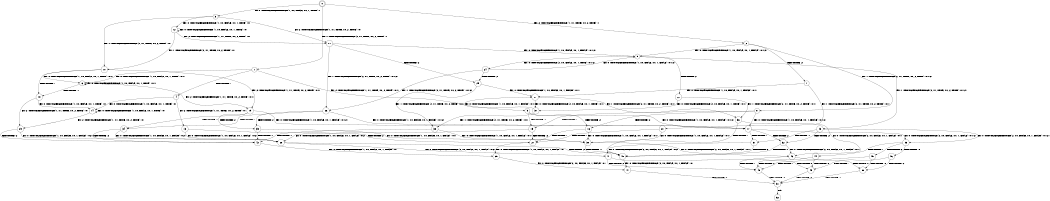 digraph BCG {
size = "7, 10.5";
center = TRUE;
node [shape = circle];
0 [peripheries = 2];
0 -> 1 [label = "EX !1 !ATOMIC_EXCH_BRANCH (2, +1, TRUE, +0, 2, TRUE) !::"];
0 -> 2 [label = "EX !2 !ATOMIC_EXCH_BRANCH (1, +1, TRUE, +0, 2, TRUE) !::"];
0 -> 3 [label = "EX !0 !ATOMIC_EXCH_BRANCH (1, +0, FALSE, +0, 1, TRUE) !::"];
1 -> 4 [label = "TERMINATE !1"];
1 -> 5 [label = "EX !2 !ATOMIC_EXCH_BRANCH (1, +1, TRUE, +0, 2, TRUE) !:0:1:"];
1 -> 6 [label = "EX !0 !ATOMIC_EXCH_BRANCH (1, +0, FALSE, +0, 1, TRUE) !:0:1:"];
2 -> 7 [label = "TERMINATE !2"];
2 -> 8 [label = "EX !1 !ATOMIC_EXCH_BRANCH (2, +1, TRUE, +0, 2, TRUE) !:0:1:2:"];
2 -> 9 [label = "EX !0 !ATOMIC_EXCH_BRANCH (1, +0, FALSE, +0, 1, FALSE) !:0:1:2:"];
3 -> 10 [label = "EX !1 !ATOMIC_EXCH_BRANCH (2, +1, TRUE, +0, 2, TRUE) !:0:"];
3 -> 11 [label = "EX !2 !ATOMIC_EXCH_BRANCH (1, +1, TRUE, +0, 2, TRUE) !:0:"];
3 -> 12 [label = "EX !0 !ATOMIC_EXCH_BRANCH (1, +0, FALSE, +0, 1, TRUE) !:0:"];
4 -> 13 [label = "EX !2 !ATOMIC_EXCH_BRANCH (1, +1, TRUE, +0, 2, TRUE) !:0:"];
4 -> 14 [label = "EX !0 !ATOMIC_EXCH_BRANCH (1, +0, FALSE, +0, 1, TRUE) !:0:"];
5 -> 15 [label = "TERMINATE !1"];
5 -> 16 [label = "TERMINATE !2"];
5 -> 17 [label = "EX !0 !ATOMIC_EXCH_BRANCH (1, +0, FALSE, +0, 1, FALSE) !:0:1:2:"];
6 -> 18 [label = "TERMINATE !1"];
6 -> 19 [label = "EX !2 !ATOMIC_EXCH_BRANCH (1, +1, TRUE, +0, 2, TRUE) !:0:1:"];
6 -> 6 [label = "EX !0 !ATOMIC_EXCH_BRANCH (1, +0, FALSE, +0, 1, TRUE) !:0:1:"];
7 -> 20 [label = "EX !1 !ATOMIC_EXCH_BRANCH (2, +1, TRUE, +0, 2, TRUE) !:0:1:"];
7 -> 21 [label = "EX !0 !ATOMIC_EXCH_BRANCH (1, +0, FALSE, +0, 1, FALSE) !:0:1:"];
8 -> 15 [label = "TERMINATE !1"];
8 -> 16 [label = "TERMINATE !2"];
8 -> 17 [label = "EX !0 !ATOMIC_EXCH_BRANCH (1, +0, FALSE, +0, 1, FALSE) !:0:1:2:"];
9 -> 22 [label = "TERMINATE !2"];
9 -> 23 [label = "EX !1 !ATOMIC_EXCH_BRANCH (2, +1, TRUE, +0, 2, TRUE) !:0:1:2:"];
9 -> 24 [label = "EX !0 !ATOMIC_EXCH_BRANCH (2, +0, FALSE, +0, 1, TRUE) !:0:1:2:"];
10 -> 18 [label = "TERMINATE !1"];
10 -> 19 [label = "EX !2 !ATOMIC_EXCH_BRANCH (1, +1, TRUE, +0, 2, TRUE) !:0:1:"];
10 -> 6 [label = "EX !0 !ATOMIC_EXCH_BRANCH (1, +0, FALSE, +0, 1, TRUE) !:0:1:"];
11 -> 25 [label = "TERMINATE !2"];
11 -> 26 [label = "EX !1 !ATOMIC_EXCH_BRANCH (2, +1, TRUE, +0, 2, TRUE) !:0:1:2:"];
11 -> 9 [label = "EX !0 !ATOMIC_EXCH_BRANCH (1, +0, FALSE, +0, 1, FALSE) !:0:1:2:"];
12 -> 10 [label = "EX !1 !ATOMIC_EXCH_BRANCH (2, +1, TRUE, +0, 2, TRUE) !:0:"];
12 -> 11 [label = "EX !2 !ATOMIC_EXCH_BRANCH (1, +1, TRUE, +0, 2, TRUE) !:0:"];
12 -> 12 [label = "EX !0 !ATOMIC_EXCH_BRANCH (1, +0, FALSE, +0, 1, TRUE) !:0:"];
13 -> 27 [label = "TERMINATE !2"];
13 -> 28 [label = "EX !0 !ATOMIC_EXCH_BRANCH (1, +0, FALSE, +0, 1, FALSE) !:0:2:"];
14 -> 29 [label = "EX !2 !ATOMIC_EXCH_BRANCH (1, +1, TRUE, +0, 2, TRUE) !:0:"];
14 -> 14 [label = "EX !0 !ATOMIC_EXCH_BRANCH (1, +0, FALSE, +0, 1, TRUE) !:0:"];
15 -> 27 [label = "TERMINATE !2"];
15 -> 28 [label = "EX !0 !ATOMIC_EXCH_BRANCH (1, +0, FALSE, +0, 1, FALSE) !:0:2:"];
16 -> 27 [label = "TERMINATE !1"];
16 -> 30 [label = "EX !0 !ATOMIC_EXCH_BRANCH (1, +0, FALSE, +0, 1, FALSE) !:0:1:"];
17 -> 31 [label = "TERMINATE !1"];
17 -> 32 [label = "TERMINATE !2"];
17 -> 33 [label = "EX !0 !ATOMIC_EXCH_BRANCH (2, +0, FALSE, +0, 1, FALSE) !:0:1:2:"];
18 -> 29 [label = "EX !2 !ATOMIC_EXCH_BRANCH (1, +1, TRUE, +0, 2, TRUE) !:0:"];
18 -> 14 [label = "EX !0 !ATOMIC_EXCH_BRANCH (1, +0, FALSE, +0, 1, TRUE) !:0:"];
19 -> 34 [label = "TERMINATE !1"];
19 -> 35 [label = "TERMINATE !2"];
19 -> 17 [label = "EX !0 !ATOMIC_EXCH_BRANCH (1, +0, FALSE, +0, 1, FALSE) !:0:1:2:"];
20 -> 27 [label = "TERMINATE !1"];
20 -> 30 [label = "EX !0 !ATOMIC_EXCH_BRANCH (1, +0, FALSE, +0, 1, FALSE) !:0:1:"];
21 -> 36 [label = "EX !1 !ATOMIC_EXCH_BRANCH (2, +1, TRUE, +0, 2, TRUE) !:0:1:"];
21 -> 37 [label = "EX !0 !ATOMIC_EXCH_BRANCH (2, +0, FALSE, +0, 1, TRUE) !:0:1:"];
22 -> 36 [label = "EX !1 !ATOMIC_EXCH_BRANCH (2, +1, TRUE, +0, 2, TRUE) !:0:1:"];
22 -> 37 [label = "EX !0 !ATOMIC_EXCH_BRANCH (2, +0, FALSE, +0, 1, TRUE) !:0:1:"];
23 -> 31 [label = "TERMINATE !1"];
23 -> 32 [label = "TERMINATE !2"];
23 -> 33 [label = "EX !0 !ATOMIC_EXCH_BRANCH (2, +0, FALSE, +0, 1, FALSE) !:0:1:2:"];
24 -> 25 [label = "TERMINATE !2"];
24 -> 26 [label = "EX !1 !ATOMIC_EXCH_BRANCH (2, +1, TRUE, +0, 2, TRUE) !:0:1:2:"];
24 -> 9 [label = "EX !0 !ATOMIC_EXCH_BRANCH (1, +0, FALSE, +0, 1, FALSE) !:0:1:2:"];
25 -> 38 [label = "EX !1 !ATOMIC_EXCH_BRANCH (2, +1, TRUE, +0, 2, TRUE) !:0:1:"];
25 -> 21 [label = "EX !0 !ATOMIC_EXCH_BRANCH (1, +0, FALSE, +0, 1, FALSE) !:0:1:"];
26 -> 34 [label = "TERMINATE !1"];
26 -> 35 [label = "TERMINATE !2"];
26 -> 17 [label = "EX !0 !ATOMIC_EXCH_BRANCH (1, +0, FALSE, +0, 1, FALSE) !:0:1:2:"];
27 -> 39 [label = "EX !0 !ATOMIC_EXCH_BRANCH (1, +0, FALSE, +0, 1, FALSE) !:0:"];
28 -> 40 [label = "TERMINATE !2"];
28 -> 41 [label = "EX !0 !ATOMIC_EXCH_BRANCH (2, +0, FALSE, +0, 1, FALSE) !:0:2:"];
29 -> 42 [label = "TERMINATE !2"];
29 -> 28 [label = "EX !0 !ATOMIC_EXCH_BRANCH (1, +0, FALSE, +0, 1, FALSE) !:0:2:"];
30 -> 40 [label = "TERMINATE !1"];
30 -> 43 [label = "EX !0 !ATOMIC_EXCH_BRANCH (2, +0, FALSE, +0, 1, FALSE) !:0:1:"];
31 -> 40 [label = "TERMINATE !2"];
31 -> 41 [label = "EX !0 !ATOMIC_EXCH_BRANCH (2, +0, FALSE, +0, 1, FALSE) !:0:2:"];
32 -> 40 [label = "TERMINATE !1"];
32 -> 43 [label = "EX !0 !ATOMIC_EXCH_BRANCH (2, +0, FALSE, +0, 1, FALSE) !:0:1:"];
33 -> 44 [label = "TERMINATE !1"];
33 -> 45 [label = "TERMINATE !2"];
33 -> 46 [label = "TERMINATE !0"];
34 -> 42 [label = "TERMINATE !2"];
34 -> 28 [label = "EX !0 !ATOMIC_EXCH_BRANCH (1, +0, FALSE, +0, 1, FALSE) !:0:2:"];
35 -> 42 [label = "TERMINATE !1"];
35 -> 30 [label = "EX !0 !ATOMIC_EXCH_BRANCH (1, +0, FALSE, +0, 1, FALSE) !:0:1:"];
36 -> 40 [label = "TERMINATE !1"];
36 -> 43 [label = "EX !0 !ATOMIC_EXCH_BRANCH (2, +0, FALSE, +0, 1, FALSE) !:0:1:"];
37 -> 38 [label = "EX !1 !ATOMIC_EXCH_BRANCH (2, +1, TRUE, +0, 2, TRUE) !:0:1:"];
37 -> 21 [label = "EX !0 !ATOMIC_EXCH_BRANCH (1, +0, FALSE, +0, 1, FALSE) !:0:1:"];
38 -> 42 [label = "TERMINATE !1"];
38 -> 30 [label = "EX !0 !ATOMIC_EXCH_BRANCH (1, +0, FALSE, +0, 1, FALSE) !:0:1:"];
39 -> 47 [label = "EX !0 !ATOMIC_EXCH_BRANCH (2, +0, FALSE, +0, 1, FALSE) !:0:"];
40 -> 47 [label = "EX !0 !ATOMIC_EXCH_BRANCH (2, +0, FALSE, +0, 1, FALSE) !:0:"];
41 -> 48 [label = "TERMINATE !2"];
41 -> 49 [label = "TERMINATE !0"];
42 -> 39 [label = "EX !0 !ATOMIC_EXCH_BRANCH (1, +0, FALSE, +0, 1, FALSE) !:0:"];
43 -> 48 [label = "TERMINATE !1"];
43 -> 50 [label = "TERMINATE !0"];
44 -> 48 [label = "TERMINATE !2"];
44 -> 49 [label = "TERMINATE !0"];
45 -> 48 [label = "TERMINATE !1"];
45 -> 50 [label = "TERMINATE !0"];
46 -> 49 [label = "TERMINATE !1"];
46 -> 50 [label = "TERMINATE !2"];
47 -> 51 [label = "TERMINATE !0"];
48 -> 51 [label = "TERMINATE !0"];
49 -> 51 [label = "TERMINATE !2"];
50 -> 51 [label = "TERMINATE !1"];
51 -> 52 [label = "exit"];
}
